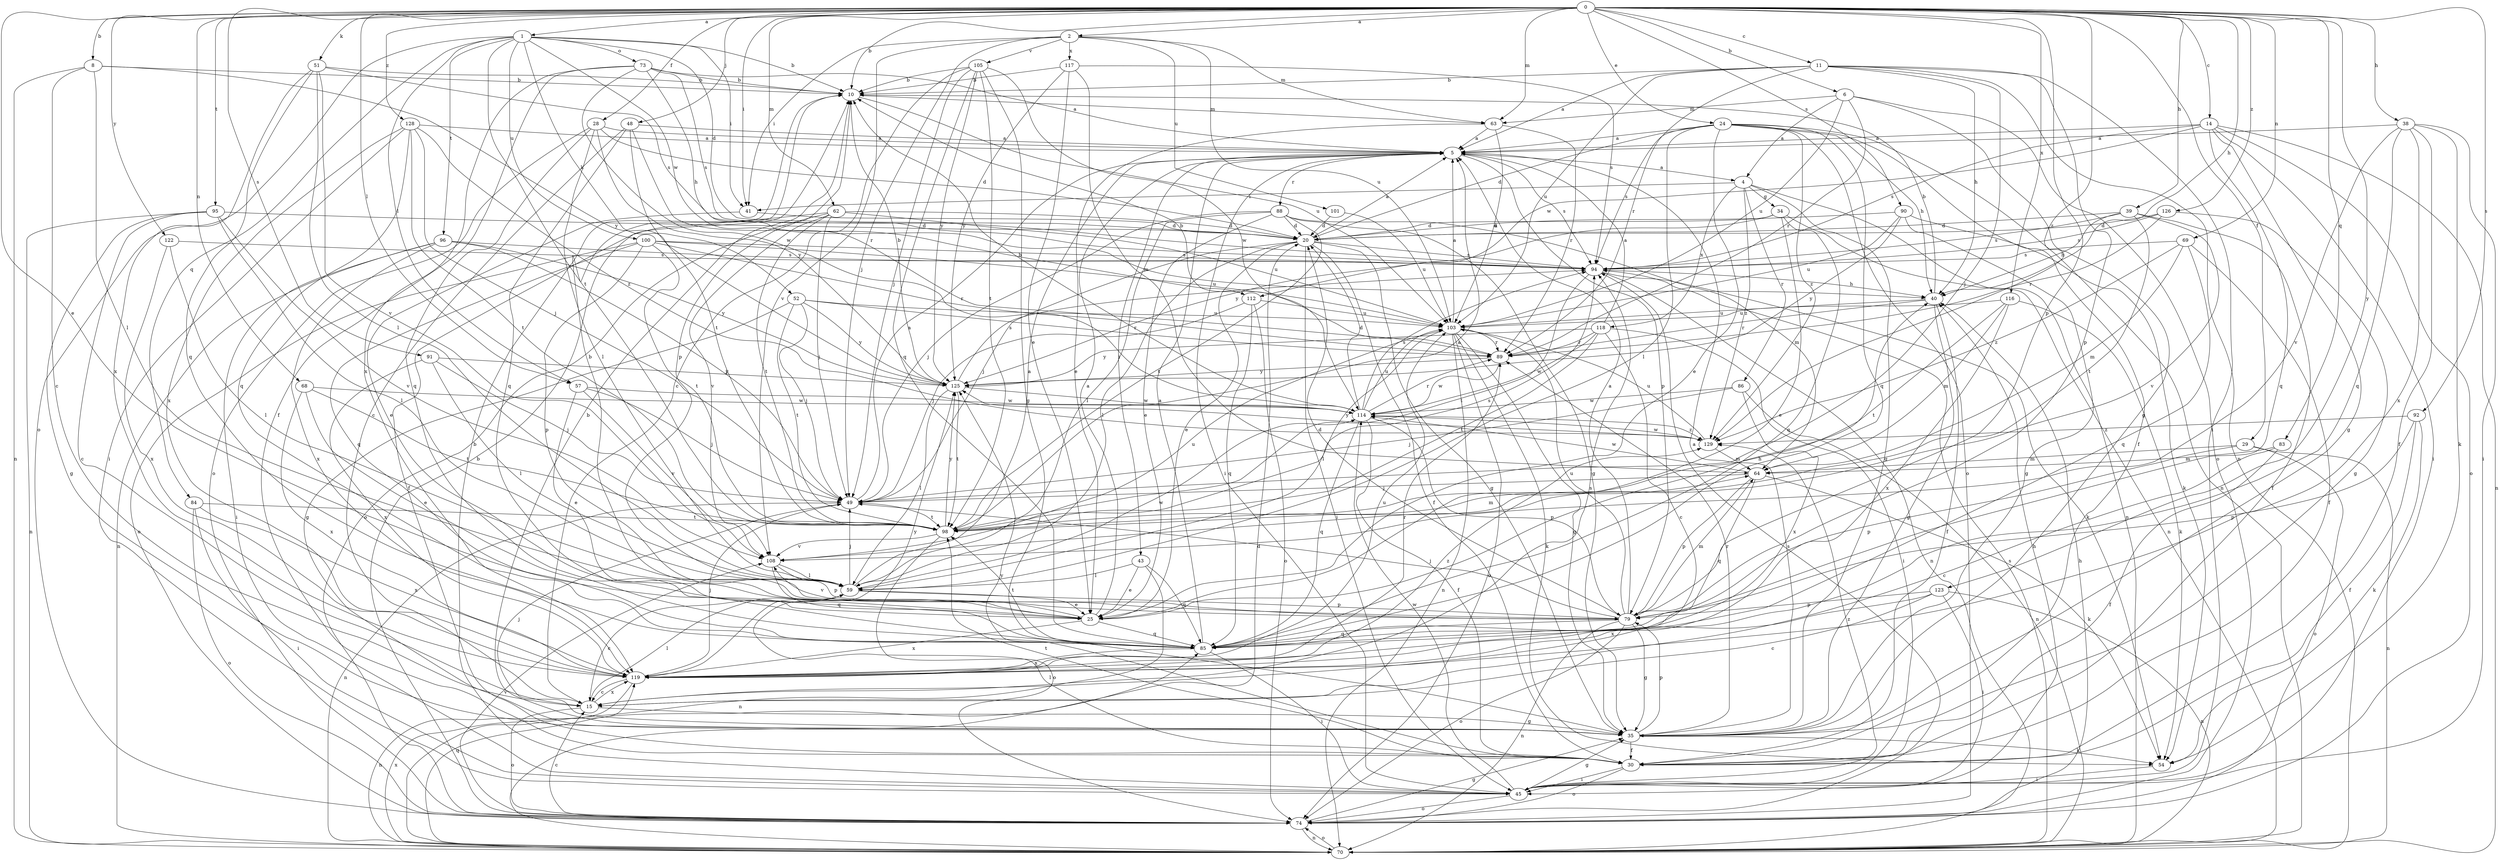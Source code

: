 strict digraph  {
0;
1;
2;
4;
5;
6;
8;
10;
11;
14;
15;
20;
24;
25;
28;
29;
30;
34;
35;
38;
39;
40;
41;
43;
45;
48;
49;
51;
52;
54;
57;
59;
62;
63;
64;
68;
69;
70;
73;
74;
79;
83;
84;
85;
86;
88;
89;
90;
91;
92;
94;
95;
96;
98;
100;
101;
103;
105;
108;
112;
114;
116;
117;
118;
119;
122;
123;
125;
126;
128;
129;
0 -> 1  [label=a];
0 -> 2  [label=a];
0 -> 6  [label=b];
0 -> 8  [label=b];
0 -> 10  [label=b];
0 -> 11  [label=c];
0 -> 14  [label=c];
0 -> 24  [label=e];
0 -> 25  [label=e];
0 -> 28  [label=f];
0 -> 29  [label=f];
0 -> 38  [label=h];
0 -> 39  [label=h];
0 -> 40  [label=h];
0 -> 41  [label=i];
0 -> 48  [label=j];
0 -> 51  [label=k];
0 -> 57  [label=l];
0 -> 62  [label=m];
0 -> 63  [label=m];
0 -> 68  [label=n];
0 -> 69  [label=n];
0 -> 79  [label=p];
0 -> 83  [label=q];
0 -> 90  [label=s];
0 -> 91  [label=s];
0 -> 92  [label=s];
0 -> 95  [label=t];
0 -> 116  [label=x];
0 -> 122  [label=y];
0 -> 123  [label=y];
0 -> 126  [label=z];
0 -> 128  [label=z];
0 -> 129  [label=z];
1 -> 10  [label=b];
1 -> 20  [label=d];
1 -> 41  [label=i];
1 -> 52  [label=k];
1 -> 57  [label=l];
1 -> 73  [label=o];
1 -> 74  [label=o];
1 -> 84  [label=q];
1 -> 96  [label=t];
1 -> 98  [label=t];
1 -> 100  [label=u];
1 -> 112  [label=w];
2 -> 41  [label=i];
2 -> 49  [label=j];
2 -> 63  [label=m];
2 -> 101  [label=u];
2 -> 103  [label=u];
2 -> 105  [label=v];
2 -> 108  [label=v];
2 -> 117  [label=x];
4 -> 34  [label=g];
4 -> 35  [label=g];
4 -> 41  [label=i];
4 -> 70  [label=n];
4 -> 86  [label=r];
4 -> 118  [label=x];
4 -> 129  [label=z];
5 -> 4  [label=a];
5 -> 43  [label=i];
5 -> 45  [label=i];
5 -> 79  [label=p];
5 -> 88  [label=r];
5 -> 94  [label=s];
6 -> 4  [label=a];
6 -> 35  [label=g];
6 -> 63  [label=m];
6 -> 74  [label=o];
6 -> 89  [label=r];
6 -> 103  [label=u];
8 -> 10  [label=b];
8 -> 15  [label=c];
8 -> 59  [label=l];
8 -> 70  [label=n];
8 -> 125  [label=y];
10 -> 63  [label=m];
10 -> 79  [label=p];
10 -> 103  [label=u];
11 -> 5  [label=a];
11 -> 10  [label=b];
11 -> 40  [label=h];
11 -> 45  [label=i];
11 -> 49  [label=j];
11 -> 70  [label=n];
11 -> 79  [label=p];
11 -> 89  [label=r];
11 -> 103  [label=u];
14 -> 5  [label=a];
14 -> 35  [label=g];
14 -> 45  [label=i];
14 -> 70  [label=n];
14 -> 74  [label=o];
14 -> 85  [label=q];
14 -> 94  [label=s];
14 -> 112  [label=w];
15 -> 35  [label=g];
15 -> 59  [label=l];
15 -> 74  [label=o];
15 -> 94  [label=s];
15 -> 119  [label=x];
20 -> 5  [label=a];
20 -> 25  [label=e];
20 -> 30  [label=f];
20 -> 35  [label=g];
20 -> 45  [label=i];
20 -> 49  [label=j];
20 -> 59  [label=l];
20 -> 94  [label=s];
24 -> 5  [label=a];
24 -> 20  [label=d];
24 -> 25  [label=e];
24 -> 30  [label=f];
24 -> 40  [label=h];
24 -> 59  [label=l];
24 -> 70  [label=n];
24 -> 74  [label=o];
24 -> 85  [label=q];
24 -> 94  [label=s];
24 -> 129  [label=z];
25 -> 5  [label=a];
25 -> 10  [label=b];
25 -> 40  [label=h];
25 -> 85  [label=q];
25 -> 108  [label=v];
25 -> 119  [label=x];
28 -> 5  [label=a];
28 -> 20  [label=d];
28 -> 59  [label=l];
28 -> 74  [label=o];
28 -> 85  [label=q];
28 -> 125  [label=y];
29 -> 64  [label=m];
29 -> 70  [label=n];
29 -> 74  [label=o];
29 -> 79  [label=p];
30 -> 45  [label=i];
30 -> 59  [label=l];
30 -> 74  [label=o];
30 -> 98  [label=t];
30 -> 125  [label=y];
34 -> 20  [label=d];
34 -> 25  [label=e];
34 -> 70  [label=n];
34 -> 85  [label=q];
34 -> 125  [label=y];
35 -> 5  [label=a];
35 -> 10  [label=b];
35 -> 30  [label=f];
35 -> 49  [label=j];
35 -> 54  [label=k];
35 -> 79  [label=p];
35 -> 89  [label=r];
38 -> 5  [label=a];
38 -> 30  [label=f];
38 -> 45  [label=i];
38 -> 54  [label=k];
38 -> 85  [label=q];
38 -> 108  [label=v];
38 -> 119  [label=x];
39 -> 20  [label=d];
39 -> 30  [label=f];
39 -> 40  [label=h];
39 -> 94  [label=s];
39 -> 98  [label=t];
39 -> 108  [label=v];
40 -> 10  [label=b];
40 -> 30  [label=f];
40 -> 35  [label=g];
40 -> 89  [label=r];
40 -> 103  [label=u];
41 -> 20  [label=d];
41 -> 25  [label=e];
43 -> 25  [label=e];
43 -> 59  [label=l];
43 -> 70  [label=n];
43 -> 85  [label=q];
45 -> 10  [label=b];
45 -> 35  [label=g];
45 -> 40  [label=h];
45 -> 74  [label=o];
45 -> 114  [label=w];
45 -> 129  [label=z];
48 -> 5  [label=a];
48 -> 15  [label=c];
48 -> 85  [label=q];
48 -> 89  [label=r];
48 -> 98  [label=t];
49 -> 5  [label=a];
49 -> 70  [label=n];
49 -> 98  [label=t];
51 -> 10  [label=b];
51 -> 59  [label=l];
51 -> 85  [label=q];
51 -> 94  [label=s];
51 -> 108  [label=v];
51 -> 119  [label=x];
52 -> 35  [label=g];
52 -> 49  [label=j];
52 -> 89  [label=r];
52 -> 98  [label=t];
52 -> 103  [label=u];
52 -> 125  [label=y];
54 -> 45  [label=i];
57 -> 25  [label=e];
57 -> 49  [label=j];
57 -> 108  [label=v];
57 -> 114  [label=w];
59 -> 5  [label=a];
59 -> 15  [label=c];
59 -> 25  [label=e];
59 -> 49  [label=j];
59 -> 79  [label=p];
59 -> 114  [label=w];
62 -> 20  [label=d];
62 -> 30  [label=f];
62 -> 49  [label=j];
62 -> 74  [label=o];
62 -> 98  [label=t];
62 -> 103  [label=u];
62 -> 108  [label=v];
63 -> 5  [label=a];
63 -> 25  [label=e];
63 -> 89  [label=r];
63 -> 103  [label=u];
64 -> 49  [label=j];
64 -> 54  [label=k];
64 -> 79  [label=p];
64 -> 85  [label=q];
64 -> 114  [label=w];
68 -> 25  [label=e];
68 -> 98  [label=t];
68 -> 114  [label=w];
68 -> 119  [label=x];
69 -> 30  [label=f];
69 -> 64  [label=m];
69 -> 85  [label=q];
69 -> 94  [label=s];
69 -> 129  [label=z];
70 -> 20  [label=d];
70 -> 74  [label=o];
70 -> 85  [label=q];
70 -> 94  [label=s];
70 -> 119  [label=x];
73 -> 5  [label=a];
73 -> 10  [label=b];
73 -> 30  [label=f];
73 -> 40  [label=h];
73 -> 94  [label=s];
73 -> 114  [label=w];
73 -> 119  [label=x];
74 -> 10  [label=b];
74 -> 15  [label=c];
74 -> 35  [label=g];
74 -> 40  [label=h];
74 -> 70  [label=n];
74 -> 94  [label=s];
74 -> 108  [label=v];
79 -> 5  [label=a];
79 -> 20  [label=d];
79 -> 35  [label=g];
79 -> 49  [label=j];
79 -> 64  [label=m];
79 -> 70  [label=n];
79 -> 74  [label=o];
79 -> 85  [label=q];
79 -> 103  [label=u];
83 -> 15  [label=c];
83 -> 30  [label=f];
83 -> 64  [label=m];
84 -> 45  [label=i];
84 -> 74  [label=o];
84 -> 98  [label=t];
84 -> 119  [label=x];
85 -> 5  [label=a];
85 -> 45  [label=i];
85 -> 98  [label=t];
85 -> 119  [label=x];
86 -> 49  [label=j];
86 -> 70  [label=n];
86 -> 114  [label=w];
86 -> 119  [label=x];
88 -> 20  [label=d];
88 -> 25  [label=e];
88 -> 35  [label=g];
88 -> 49  [label=j];
88 -> 59  [label=l];
88 -> 64  [label=m];
88 -> 98  [label=t];
89 -> 10  [label=b];
89 -> 114  [label=w];
89 -> 125  [label=y];
90 -> 20  [label=d];
90 -> 35  [label=g];
90 -> 54  [label=k];
90 -> 103  [label=u];
90 -> 125  [label=y];
91 -> 49  [label=j];
91 -> 59  [label=l];
91 -> 119  [label=x];
91 -> 125  [label=y];
92 -> 30  [label=f];
92 -> 54  [label=k];
92 -> 79  [label=p];
92 -> 129  [label=z];
94 -> 40  [label=h];
94 -> 54  [label=k];
94 -> 70  [label=n];
94 -> 98  [label=t];
95 -> 15  [label=c];
95 -> 20  [label=d];
95 -> 35  [label=g];
95 -> 59  [label=l];
95 -> 70  [label=n];
95 -> 108  [label=v];
96 -> 45  [label=i];
96 -> 49  [label=j];
96 -> 70  [label=n];
96 -> 94  [label=s];
96 -> 119  [label=x];
96 -> 125  [label=y];
98 -> 5  [label=a];
98 -> 64  [label=m];
98 -> 74  [label=o];
98 -> 94  [label=s];
98 -> 108  [label=v];
98 -> 125  [label=y];
100 -> 74  [label=o];
100 -> 79  [label=p];
100 -> 85  [label=q];
100 -> 89  [label=r];
100 -> 94  [label=s];
100 -> 98  [label=t];
100 -> 103  [label=u];
101 -> 20  [label=d];
101 -> 103  [label=u];
103 -> 5  [label=a];
103 -> 35  [label=g];
103 -> 54  [label=k];
103 -> 59  [label=l];
103 -> 70  [label=n];
103 -> 74  [label=o];
103 -> 89  [label=r];
105 -> 10  [label=b];
105 -> 15  [label=c];
105 -> 35  [label=g];
105 -> 49  [label=j];
105 -> 85  [label=q];
105 -> 98  [label=t];
105 -> 114  [label=w];
105 -> 125  [label=y];
108 -> 59  [label=l];
108 -> 79  [label=p];
108 -> 85  [label=q];
108 -> 103  [label=u];
112 -> 49  [label=j];
112 -> 74  [label=o];
112 -> 85  [label=q];
112 -> 103  [label=u];
114 -> 10  [label=b];
114 -> 20  [label=d];
114 -> 30  [label=f];
114 -> 79  [label=p];
114 -> 85  [label=q];
114 -> 89  [label=r];
114 -> 94  [label=s];
114 -> 103  [label=u];
114 -> 129  [label=z];
116 -> 54  [label=k];
116 -> 64  [label=m];
116 -> 98  [label=t];
116 -> 103  [label=u];
116 -> 119  [label=x];
117 -> 10  [label=b];
117 -> 25  [label=e];
117 -> 64  [label=m];
117 -> 94  [label=s];
117 -> 125  [label=y];
118 -> 5  [label=a];
118 -> 15  [label=c];
118 -> 45  [label=i];
118 -> 89  [label=r];
118 -> 98  [label=t];
118 -> 114  [label=w];
118 -> 125  [label=y];
119 -> 15  [label=c];
119 -> 49  [label=j];
119 -> 70  [label=n];
119 -> 89  [label=r];
119 -> 103  [label=u];
119 -> 125  [label=y];
119 -> 129  [label=z];
122 -> 59  [label=l];
122 -> 94  [label=s];
122 -> 119  [label=x];
123 -> 15  [label=c];
123 -> 45  [label=i];
123 -> 70  [label=n];
123 -> 79  [label=p];
123 -> 119  [label=x];
125 -> 10  [label=b];
125 -> 59  [label=l];
125 -> 94  [label=s];
125 -> 98  [label=t];
125 -> 114  [label=w];
126 -> 20  [label=d];
126 -> 35  [label=g];
126 -> 89  [label=r];
126 -> 94  [label=s];
128 -> 5  [label=a];
128 -> 45  [label=i];
128 -> 49  [label=j];
128 -> 85  [label=q];
128 -> 98  [label=t];
128 -> 119  [label=x];
128 -> 129  [label=z];
129 -> 64  [label=m];
129 -> 103  [label=u];
129 -> 114  [label=w];
129 -> 125  [label=y];
}

